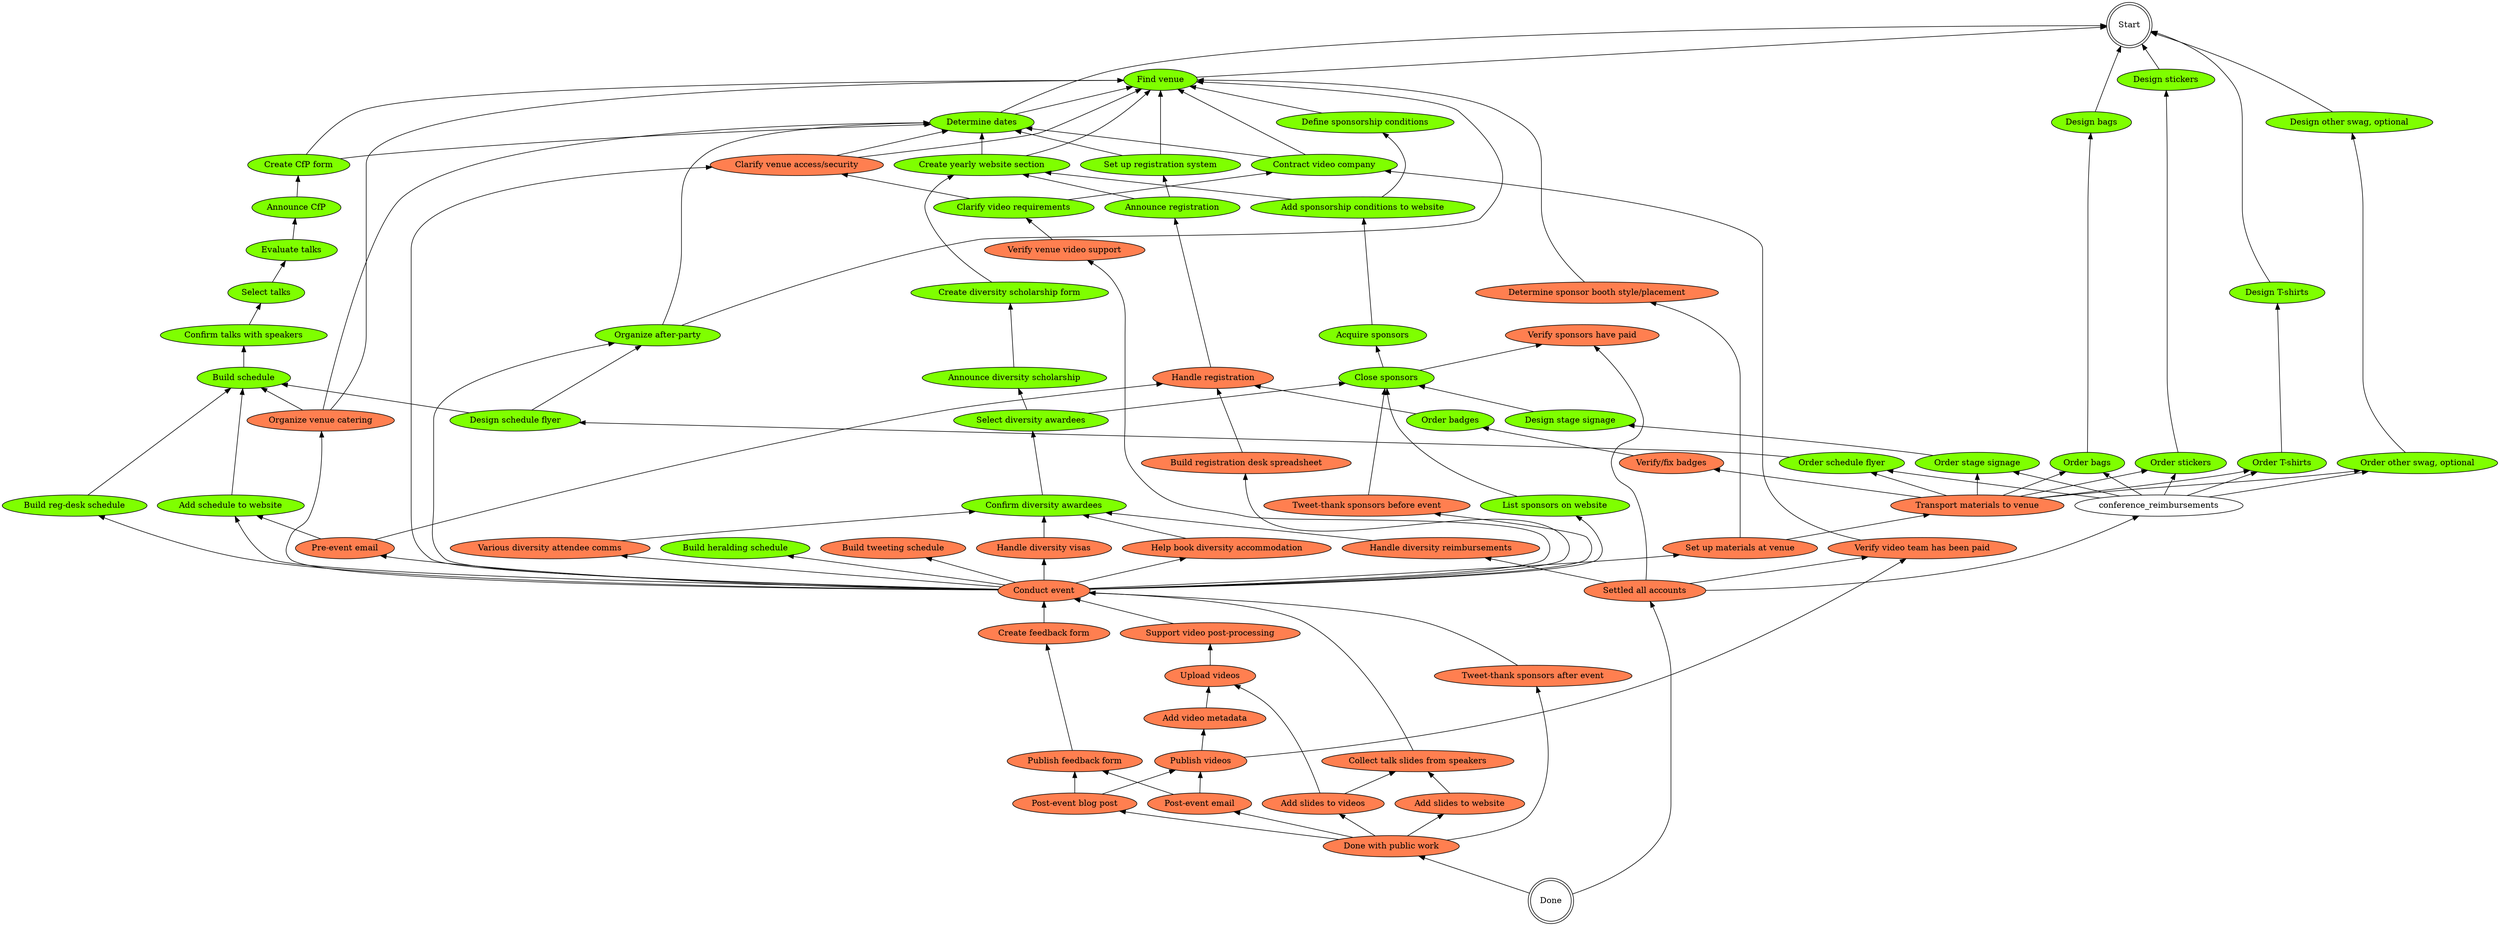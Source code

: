 digraph PromCon {
	rankdir=BT;
	determine_venue->start;
	determine_dates->start;
	determine_dates->determine_venue;
	design_bags->start;
	design_stickers->start;
	design_tshirts->start;
	design_other_swag->start;
	create_event_website->determine_dates;
	create_event_website->determine_venue;
	define_sponsorship_conditions->determine_venue;
	add_sponsorship_website->define_sponsorship_conditions;
	add_sponsorship_website->create_event_website;
	acquire_sponsors->add_sponsorship_website;
	close_sponsors->acquire_sponsors;
	list_sponsors->close_sponsors;
	tweet_sponsors_before->close_sponsors;
	tweet_sponsors_after->conduct_event;
	close_sponsors->sponsors_paid;
	create_cfp_form->determine_dates;
	create_cfp_form->determine_venue;
	announce_cfp->create_cfp_form;
	evaluate_talks->announce_cfp;
	select_talks->evaluate_talks;
	confirm_talks->select_talks;
	build_schedule->confirm_talks;
	website_schedule->build_schedule;
	registration_desk_schedule->build_schedule;
	design_schedule_flyer->build_schedule;
	design_schedule_flyer->organize_after_party;
	order_schedule_flyer->design_schedule_flyer;
	set_up_registration->determine_dates;
	set_up_registration->determine_venue;
	announce_registration->set_up_registration;
	announce_registration->create_event_website;
	handle_registration->announce_registration;
	organize_venue_food->determine_venue;
	organize_venue_food->determine_dates;
	organize_venue_food->build_schedule;
	organize_after_party->determine_venue;
	organize_after_party->determine_dates;
	clarify_venue_access->determine_venue;
	clarify_venue_access->determine_dates;
	booth_decisions->determine_venue;
	pre_event_email->handle_registration;
	pre_event_email->website_schedule;
	design_stage_signage->close_sponsors;
	order_stage_signage->design_stage_signage;
	order_bags->design_bags;
	order_stickers->design_stickers;
	order_tshirts->design_tshirts;
	order_other_swag->design_other_swag;
	order_badges->handle_registration;
	verify_badges->order_badges;
	build_registration_desk_sheet->handle_registration;
	contract_video_company->determine_venue;
	contract_video_company->determine_dates;
	clarify_video_reqs->contract_video_company;
	clarify_video_reqs->clarify_venue_access;
	verify_venue_video->clarify_video_reqs;
	video_paid->contract_video_company;
	transport_materials->verify_badges;
	transport_materials->order_bags;
	transport_materials->order_schedule_flyer;
	transport_materials->order_stage_signage;
	transport_materials->order_stickers;
	transport_materials->order_tshirts;
	transport_materials->order_other_swag;
	set_up_materials->transport_materials;
	set_up_materials->booth_decisions;
	create_diversity_form->create_event_website;
	announce_diversity->create_diversity_form;
	select_diversity->close_sponsors;
	select_diversity->announce_diversity;
	confirm_diversity->select_diversity;
	diversity_comms->confirm_diversity;
	diversity_visas->confirm_diversity;
	diversity_accommodation->confirm_diversity;
	diversity_reimbursements->confirm_diversity;
	conduct_event->set_up_materials;
	conduct_event->organize_venue_food;
	conduct_event->organize_after_party;
	conduct_event->clarify_venue_access;
	conduct_event->list_sponsors;
	conduct_event->tweet_sponsors_before;
	conduct_event->website_schedule;
	conduct_event->pre_event_email;
	conduct_event->heralding_schedule;
	conduct_event->tweeting_schedule;
	conduct_event->registration_desk_schedule;
	conduct_event->verify_venue_video;
	conduct_event->build_registration_desk_sheet;
	conduct_event->diversity_accommodation;
	conduct_event->diversity_visas;
	conduct_event->diversity_comms;
	create_feedback_form->conduct_event;
	publish_feedback_form->create_feedback_form;
	support_video_postprocessing->conduct_event;
	upload_videos->support_video_postprocessing;
	add_video_metadata->upload_videos;
	publish_videos->add_video_metadata;
	publish_videos->video_paid;
	collect_slides->conduct_event;
	add_slides_to_videos->collect_slides;
	add_slides_to_videos->upload_videos;
	add_slides_to_website->collect_slides;
	post_event_blog_post->publish_videos;
	post_event_blog_post->publish_feedback_form;
	post_event_email->publish_videos;
	post_event_email->publish_feedback_form;
	publishing_done->post_event_blog_post;
	publishing_done->post_event_email;
	publishing_done->tweet_sponsors_after;
	publishing_done->add_slides_to_videos;
	publishing_done->add_slides_to_website;
	conference_reimbursements->order_bags;
	conference_reimbursements->order_schedule_flyer;
	conference_reimbursements->order_stage_signage;
	conference_reimbursements->order_stickers;
	conference_reimbursements->order_tshirts;
	conference_reimbursements->order_other_swag;
	accounts_settled->diversity_reimbursements;
	accounts_settled->video_paid;
	accounts_settled->sponsors_paid;
	accounts_settled->conference_reimbursements;
	done->publishing_done;
	done->accounts_settled;
	accounts_settled [ URL="https://github.com/prometheus/promcon/issues/104", fillcolor=coral, label="Settled all accounts", style=filled ];
	acquire_sponsors [ URL="https://github.com/prometheus/promcon/issues/38", fillcolor=chartreuse, label="Acquire sponsors", style=filled ];
	add_slides_to_videos [ URL="https://github.com/prometheus/promcon/issues/100", fillcolor=coral, label="Add slides to videos", style=filled ];
	add_slides_to_website [ URL="https://github.com/prometheus/promcon/issues/99", fillcolor=coral, label="Add slides to website", style=filled ];
	add_sponsorship_website [ URL="https://github.com/prometheus/promcon/issues/37", fillcolor=chartreuse, label="Add sponsorship conditions to website", style=filled ];
	add_video_metadata [ URL="https://github.com/prometheus/promcon/issues/95", fillcolor=coral, label="Add video metadata", style=filled ];
	announce_cfp [ URL="https://github.com/prometheus/promcon/issues/45", fillcolor=chartreuse, label="Announce CfP", style=filled ];
	announce_diversity [ URL="https://github.com/prometheus/promcon/issues/70", fillcolor=chartreuse, label="Announce diversity scholarship", style=filled ];
	announce_registration [ URL="https://github.com/prometheus/promcon/issues/54", fillcolor=chartreuse, label="Announce registration", style=filled ];
	booth_decisions [ URL="https://github.com/prometheus/promcon/issues/59", fillcolor=coral, label="Determine sponsor booth style/placement", style=filled ];
	build_registration_desk_sheet [ URL="https://github.com/prometheus/promcon/issues/89", fillcolor=coral, label="Build registration desk spreadsheet", style=filled ];
	build_schedule [ URL="https://github.com/prometheus/promcon/issues/49", fillcolor=chartreuse, label="Build schedule", style=filled ];
	clarify_venue_access [ URL="https://github.com/prometheus/promcon/issues/58", fillcolor=coral, label="Clarify venue access/security", style=filled ];
	clarify_video_reqs [ URL="https://github.com/prometheus/promcon/issues/91", fillcolor=chartreuse, label="Clarify video requirements", style=filled ];
	close_sponsors [ URL="https://github.com/prometheus/promcon/issues/39", fillcolor=chartreuse, label="Close sponsors", style=filled ];
	collect_slides [ URL="https://github.com/prometheus/promcon/issues/98", fillcolor=coral, label="Collect talk slides from speakers", style=filled ];
	conduct_event [ URL="https://github.com/prometheus/promcon/issues/62", fillcolor=coral, label="Conduct event", style=filled ];
	conference_reimbursements;
	confirm_diversity [ URL="https://github.com/prometheus/promcon/issues/72", fillcolor=chartreuse, label="Confirm diversity awardees", style=filled ];
	confirm_talks [ URL="https://github.com/prometheus/promcon/issues/48", fillcolor=chartreuse, label="Confirm talks with speakers", style=filled ];
	contract_video_company [ URL="https://github.com/prometheus/promcon/issues/90", fillcolor=chartreuse, label="Contract video company", style=filled ];
	create_cfp_form [ URL="https://github.com/prometheus/promcon/issues/44", fillcolor=chartreuse, label="Create CfP form", style=filled ];
	create_diversity_form [ URL="https://github.com/prometheus/promcon/issues/69", fillcolor=chartreuse, label="Create diversity scholarship form", style=filled ];
	create_event_website [ URL="https://github.com/prometheus/promcon/issues/35", fillcolor=chartreuse, label="Create yearly website section", style=filled ];
	create_feedback_form [ URL="https://github.com/prometheus/promcon/issues/101", fillcolor=coral, label="Create feedback form", style=filled ];
	define_sponsorship_conditions [ URL="https://github.com/prometheus/promcon/issues/36", fillcolor=chartreuse, label="Define sponsorship conditions", style=filled ];
	design_bags [ URL="https://github.com/prometheus/promcon/issues/79", fillcolor=chartreuse, label="Design bags", style=filled ];
	design_other_swag [ URL="https://github.com/prometheus/promcon/issues/85", fillcolor=chartreuse, label="Design other swag, optional", style=filled ];
	design_schedule_flyer [ URL="https://github.com/prometheus/promcon/issues/51", fillcolor=chartreuse, label="Design schedule flyer", style=filled ];
	design_stage_signage [ URL="https://github.com/prometheus/promcon/issues/77", fillcolor=chartreuse, label="Design stage signage", style=filled ];
	design_stickers [ URL="https://github.com/prometheus/promcon/issues/81", fillcolor=chartreuse, label="Design stickers", style=filled ];
	design_tshirts [ URL="https://github.com/prometheus/promcon/issues/83", fillcolor=chartreuse, label="Design T-shirts", style=filled ];
	determine_dates [ URL="https://github.com/prometheus/promcon/issues/33", fillcolor=chartreuse, label="Determine dates", style=filled ];
	determine_venue [ URL="https://github.com/prometheus/promcon/issues/34", fillcolor=chartreuse, label="Find venue", style=filled ];
	diversity_accommodation [ URL="https://github.com/prometheus/promcon/issues/75", fillcolor=coral, label="Help book diversity accommodation", style=filled ];
	diversity_comms [ URL="https://github.com/prometheus/promcon/issues/73", fillcolor=coral, label="Various diversity attendee comms", style=filled ];
	diversity_reimbursements [ URL="https://github.com/prometheus/promcon/issues/76", fillcolor=coral, label="Handle diversity reimbursements", style=filled ];
	diversity_visas [ URL="https://github.com/prometheus/promcon/issues/74", fillcolor=coral, label="Handle diversity visas", style=filled ];
	done [ label="Done", shape=doublecircle ];
	evaluate_talks [ URL="https://github.com/prometheus/promcon/issues/46", fillcolor=chartreuse, label="Evaluate talks", style=filled ];
	handle_registration [ URL="https://github.com/prometheus/promcon/issues/55", fillcolor=coral, label="Handle registration", style=filled ];
	heralding_schedule [ URL="https://github.com/prometheus/promcon/issues/66", fillcolor=chartreuse, label="Build heralding schedule", style=filled ];
	list_sponsors [ URL="https://github.com/prometheus/promcon/issues/40", fillcolor=chartreuse, label="List sponsors on website", style=filled ];
	order_badges [ URL="https://github.com/prometheus/promcon/issues/87", fillcolor=chartreuse, label="Order badges", style=filled ];
	order_bags [ URL="https://github.com/prometheus/promcon/issues/80", fillcolor=chartreuse, label="Order bags", style=filled ];
	order_other_swag [ URL="https://github.com/prometheus/promcon/issues/86", fillcolor=chartreuse, label="Order other swag, optional", style=filled ];
	order_schedule_flyer [ URL="https://github.com/prometheus/promcon/issues/52", fillcolor=chartreuse, label="Order schedule flyer", style=filled ];
	order_stage_signage [ URL="https://github.com/prometheus/promcon/issues/78", fillcolor=chartreuse, label="Order stage signage", style=filled ];
	order_stickers [ URL="https://github.com/prometheus/promcon/issues/82", fillcolor=chartreuse, label="Order stickers", style=filled ];
	order_tshirts [ URL="https://github.com/prometheus/promcon/issues/84", fillcolor=chartreuse, label="Order T-shirts", style=filled ];
	organize_after_party [ URL="https://github.com/prometheus/promcon/issues/57", fillcolor=chartreuse, label="Organize after-party", style=filled ];
	organize_venue_food [ URL="https://github.com/prometheus/promcon/issues/56", fillcolor=coral, label="Organize venue catering", style=filled ];
	post_event_blog_post [ URL="https://github.com/prometheus/promcon/issues/63", fillcolor=coral, label="Post-event blog post", style=filled ];
	post_event_email [ URL="https://github.com/prometheus/promcon/issues/65", fillcolor=coral, label="Post-event email", style=filled ];
	pre_event_email [ URL="https://github.com/prometheus/promcon/issues/64", fillcolor=coral, label="Pre-event email", style=filled ];
	publish_feedback_form [ URL="https://github.com/prometheus/promcon/issues/102", fillcolor=coral, label="Publish feedback form", style=filled ];
	publish_videos [ URL="https://github.com/prometheus/promcon/issues/96", fillcolor=coral, label="Publish videos", style=filled ];
	publishing_done [ URL="https://github.com/prometheus/promcon/issues/103", fillcolor=coral, label="Done with public work", style=filled ];
	registration_desk_schedule [ URL="https://github.com/prometheus/promcon/issues/68", fillcolor=chartreuse, label="Build reg-desk schedule", style=filled ];
	select_diversity [ URL="https://github.com/prometheus/promcon/issues/71", fillcolor=chartreuse, label="Select diversity awardees", style=filled ];
	select_talks [ URL="https://github.com/prometheus/promcon/issues/47", fillcolor=chartreuse, label="Select talks", style=filled ];
	set_up_materials [ URL="https://github.com/prometheus/promcon/issues/61", fillcolor=coral, label="Set up materials at venue", style=filled ];
	set_up_registration [ URL="https://github.com/prometheus/promcon/issues/53", fillcolor=chartreuse, label="Set up registration system", style=filled ];
	sponsors_paid [ URL="https://github.com/prometheus/promcon/issues/43", fillcolor=coral, label="Verify sponsors have paid", style=filled ];
	start [ label="Start", shape=doublecircle ];
	support_video_postprocessing [ URL="https://github.com/prometheus/promcon/issues/93", fillcolor=coral, label="Support video post-processing", style=filled ];
	transport_materials [ URL="https://github.com/prometheus/promcon/issues/60", fillcolor=coral, label="Transport materials to venue", style=filled ];
	tweet_sponsors_after [ URL="https://github.com/prometheus/promcon/issues/42", fillcolor=coral, label="Tweet-thank sponsors after event", style=filled ];
	tweet_sponsors_before [ URL="https://github.com/prometheus/promcon/issues/41", fillcolor=coral, label="Tweet-thank sponsors before event", style=filled ];
	tweeting_schedule [ URL="https://github.com/prometheus/promcon/issues/67", fillcolor=coral, label="Build tweeting schedule", style=filled ];
	upload_videos [ URL="https://github.com/prometheus/promcon/issues/94", fillcolor=coral, label="Upload videos", style=filled ];
	verify_badges [ URL="https://github.com/prometheus/promcon/issues/88", fillcolor=coral, label="Verify/fix badges", style=filled ];
	verify_venue_video [ URL="https://github.com/prometheus/promcon/issues/92", fillcolor=coral, label="Verify venue video support", style=filled ];
	video_paid [ URL="https://github.com/prometheus/promcon/issues/97", fillcolor=coral, label="Verify video team has been paid", style=filled ];
	website_schedule [ URL="https://github.com/prometheus/promcon/issues/50", fillcolor=chartreuse, label="Add schedule to website", style=filled ];

}
